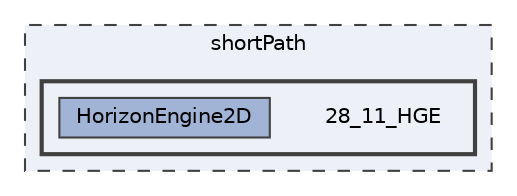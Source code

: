 digraph "C:/shortPath/28_11_HGE"
{
 // LATEX_PDF_SIZE
  bgcolor="transparent";
  edge [fontname=Helvetica,fontsize=10,labelfontname=Helvetica,labelfontsize=10];
  node [fontname=Helvetica,fontsize=10,shape=box,height=0.2,width=0.4];
  compound=true
  subgraph clusterdir_f48513a5019305087c24f93204cceefc {
    graph [ bgcolor="#edf0f7", pencolor="grey25", label="shortPath", fontname=Helvetica,fontsize=10 style="filled,dashed", URL="dir_f48513a5019305087c24f93204cceefc.html",tooltip=""]
  subgraph clusterdir_029b2a472f8591f1a6774cd919363538 {
    graph [ bgcolor="#edf0f7", pencolor="grey25", label="", fontname=Helvetica,fontsize=10 style="filled,bold", URL="dir_029b2a472f8591f1a6774cd919363538.html",tooltip=""]
    dir_029b2a472f8591f1a6774cd919363538 [shape=plaintext, label="28_11_HGE"];
  dir_327b1ca3404a648fcc9f7697676ab473 [label="HorizonEngine2D", fillcolor="#a2b4d6", color="grey25", style="filled", URL="dir_327b1ca3404a648fcc9f7697676ab473.html",tooltip=""];
  }
  }
}
